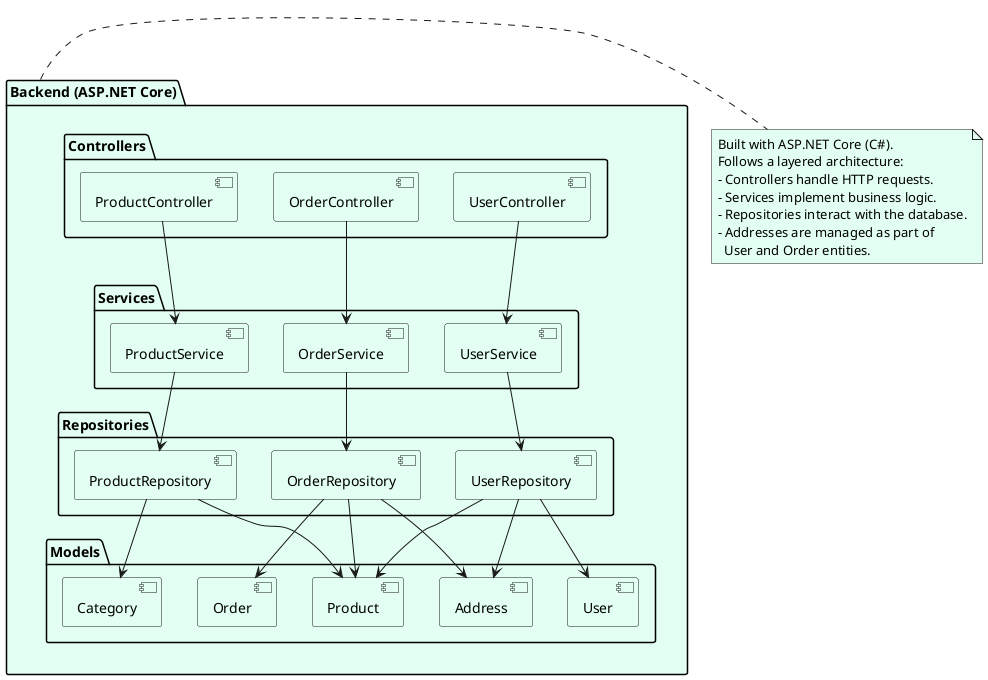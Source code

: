 @startuml
<style>
componentDiagram {
  BackGroundColor #e2fff1
}
document {
  BackGroundColor white
}
</style>

package "Backend (ASP.NET Core)" {
    package "Controllers" {
        [UserController]
        [ProductController]
        [OrderController]
    }

    package "Services" {
        [UserService]
        [ProductService]
        [OrderService]
    }

    package "Repositories" {
        [UserRepository]
        [ProductRepository]
        [OrderRepository]
    }

    package "Models" {
        [User]
        [Product]
        [Order]
        [Category]
        [Address]
    }

}

' Relationships
[UserController] --> [UserService]
[ProductController] --> [ProductService]
[OrderController] --> [OrderService]

[UserService] --> [UserRepository]
[ProductService] --> [ProductRepository]
[OrderService] --> [OrderRepository]


[ProductRepository] --> [Product]
[ProductRepository] --> [Category]
[UserRepository] --> [User]
[UserRepository] --> [Address]
[UserRepository] --> [Product]
[OrderRepository] --> [Order]
[OrderRepository] --> [Address]
[OrderRepository] --> [Product]

note right of [Backend (ASP.NET Core)]
  Built with ASP.NET Core (C#).
  Follows a layered architecture:
  - Controllers handle HTTP requests.
  - Services implement business logic.
  - Repositories interact with the database.
  - Addresses are managed as part of
    User and Order entities.
end note

@enduml
